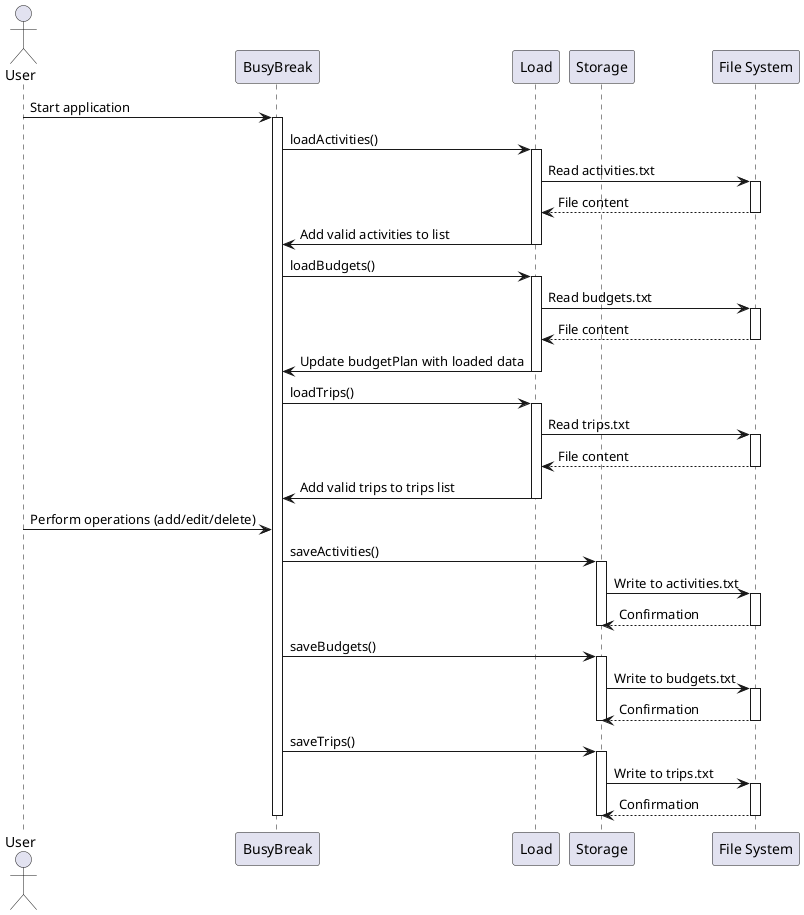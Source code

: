 @startuml
actor User
participant "BusyBreak" as BB
participant "Load" as L
participant "Storage" as S
participant "File System" as FS

User -> BB: Start application
activate BB
BB -> L: loadActivities()
activate L
L -> FS: Read activities.txt
activate FS
FS --> L: File content
deactivate FS
L -> BB: Add valid activities to list
deactivate L

BB -> L: loadBudgets()
activate L
L -> FS: Read budgets.txt
activate FS
FS --> L: File content
deactivate FS
L -> BB: Update budgetPlan with loaded data
deactivate L

BB -> L: loadTrips()
activate L
L -> FS: Read trips.txt
activate FS
FS --> L: File content
deactivate FS
L -> BB: Add valid trips to trips list
deactivate L

User -> BB: Perform operations (add/edit/delete)
BB -> S: saveActivities()
activate S
S -> FS: Write to activities.txt
activate FS
FS --> S: Confirmation
deactivate FS
deactivate S

BB -> S: saveBudgets()
activate S
S -> FS: Write to budgets.txt
activate FS
FS --> S: Confirmation
deactivate FS
deactivate S

BB -> S: saveTrips()
activate S
S -> FS: Write to trips.txt
activate FS
FS --> S: Confirmation
deactivate FS
deactivate S
deactivate BB
@enduml
